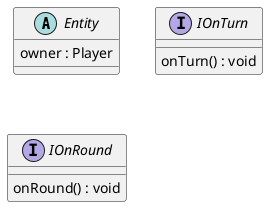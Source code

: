 @startuml entity
abstract class Entity {
    owner : Player
}

interface IOnTurn{
    onTurn() : void
}

interface IOnRound{
    onRound() : void
}
@enduml
